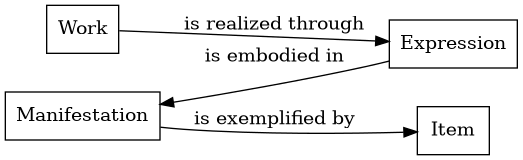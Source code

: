 @startuml
digraph FRBR_CreationModel {
  node [shape=box]
  rankdir=LR
  {rank=same "Work" "Manifestation"}
  {rank=same "Expression" "Item"}
  "Work" -> "Expression" [label="is realized through"]
  "Expression" -> "Manifestation" [label="is embodied in"]
  "Manifestation" -> "Item" [label="is exemplified by"]
}
@enduml